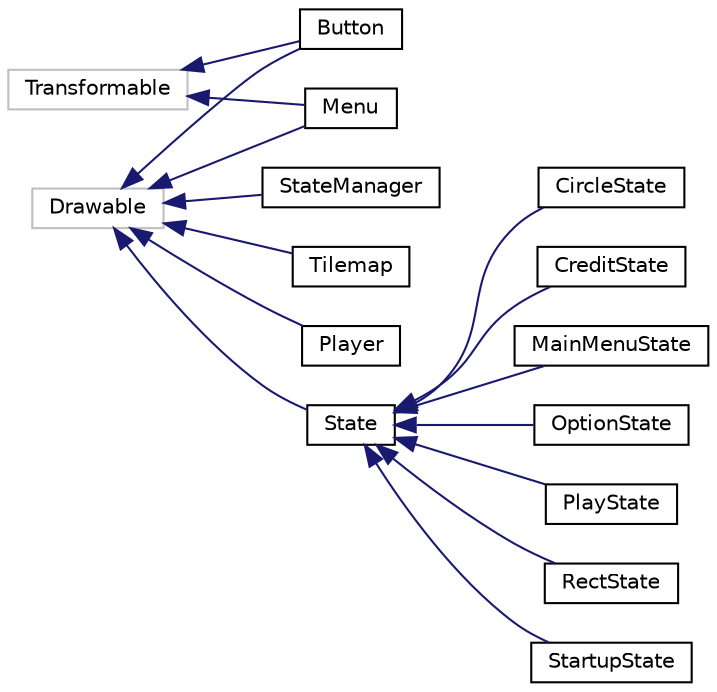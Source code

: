 digraph "Graphical Class Hierarchy"
{
  edge [fontname="Helvetica",fontsize="10",labelfontname="Helvetica",labelfontsize="10"];
  node [fontname="Helvetica",fontsize="10",shape=record];
  rankdir="LR";
  Node1 [label="Drawable",height=0.2,width=0.4,color="grey75", fillcolor="white", style="filled"];
  Node1 -> Node2 [dir="back",color="midnightblue",fontsize="10",style="solid",fontname="Helvetica"];
  Node2 [label="Button",height=0.2,width=0.4,color="black", fillcolor="white", style="filled",URL="$class_button.html"];
  Node1 -> Node3 [dir="back",color="midnightblue",fontsize="10",style="solid",fontname="Helvetica"];
  Node3 [label="Menu",height=0.2,width=0.4,color="black", fillcolor="white", style="filled",URL="$class_menu.html"];
  Node1 -> Node4 [dir="back",color="midnightblue",fontsize="10",style="solid",fontname="Helvetica"];
  Node4 [label="Player",height=0.2,width=0.4,color="black", fillcolor="white", style="filled",URL="$class_player.html"];
  Node1 -> Node5 [dir="back",color="midnightblue",fontsize="10",style="solid",fontname="Helvetica"];
  Node5 [label="State",height=0.2,width=0.4,color="black", fillcolor="white", style="filled",URL="$class_state.html"];
  Node5 -> Node6 [dir="back",color="midnightblue",fontsize="10",style="solid",fontname="Helvetica"];
  Node6 [label="CircleState",height=0.2,width=0.4,color="black", fillcolor="white", style="filled",URL="$class_circle_state.html"];
  Node5 -> Node7 [dir="back",color="midnightblue",fontsize="10",style="solid",fontname="Helvetica"];
  Node7 [label="CreditState",height=0.2,width=0.4,color="black", fillcolor="white", style="filled",URL="$class_credit_state.html"];
  Node5 -> Node8 [dir="back",color="midnightblue",fontsize="10",style="solid",fontname="Helvetica"];
  Node8 [label="MainMenuState",height=0.2,width=0.4,color="black", fillcolor="white", style="filled",URL="$class_main_menu_state.html"];
  Node5 -> Node9 [dir="back",color="midnightblue",fontsize="10",style="solid",fontname="Helvetica"];
  Node9 [label="OptionState",height=0.2,width=0.4,color="black", fillcolor="white", style="filled",URL="$class_option_state.html"];
  Node5 -> Node10 [dir="back",color="midnightblue",fontsize="10",style="solid",fontname="Helvetica"];
  Node10 [label="PlayState",height=0.2,width=0.4,color="black", fillcolor="white", style="filled",URL="$class_play_state.html"];
  Node5 -> Node11 [dir="back",color="midnightblue",fontsize="10",style="solid",fontname="Helvetica"];
  Node11 [label="RectState",height=0.2,width=0.4,color="black", fillcolor="white", style="filled",URL="$class_rect_state.html"];
  Node5 -> Node12 [dir="back",color="midnightblue",fontsize="10",style="solid",fontname="Helvetica"];
  Node12 [label="StartupState",height=0.2,width=0.4,color="black", fillcolor="white", style="filled",URL="$class_startup_state.html"];
  Node1 -> Node13 [dir="back",color="midnightblue",fontsize="10",style="solid",fontname="Helvetica"];
  Node13 [label="StateManager",height=0.2,width=0.4,color="black", fillcolor="white", style="filled",URL="$class_state_manager.html"];
  Node1 -> Node14 [dir="back",color="midnightblue",fontsize="10",style="solid",fontname="Helvetica"];
  Node14 [label="Tilemap",height=0.2,width=0.4,color="black", fillcolor="white", style="filled",URL="$class_tilemap.html"];
  Node15 [label="Transformable",height=0.2,width=0.4,color="grey75", fillcolor="white", style="filled"];
  Node15 -> Node2 [dir="back",color="midnightblue",fontsize="10",style="solid",fontname="Helvetica"];
  Node15 -> Node3 [dir="back",color="midnightblue",fontsize="10",style="solid",fontname="Helvetica"];
}
